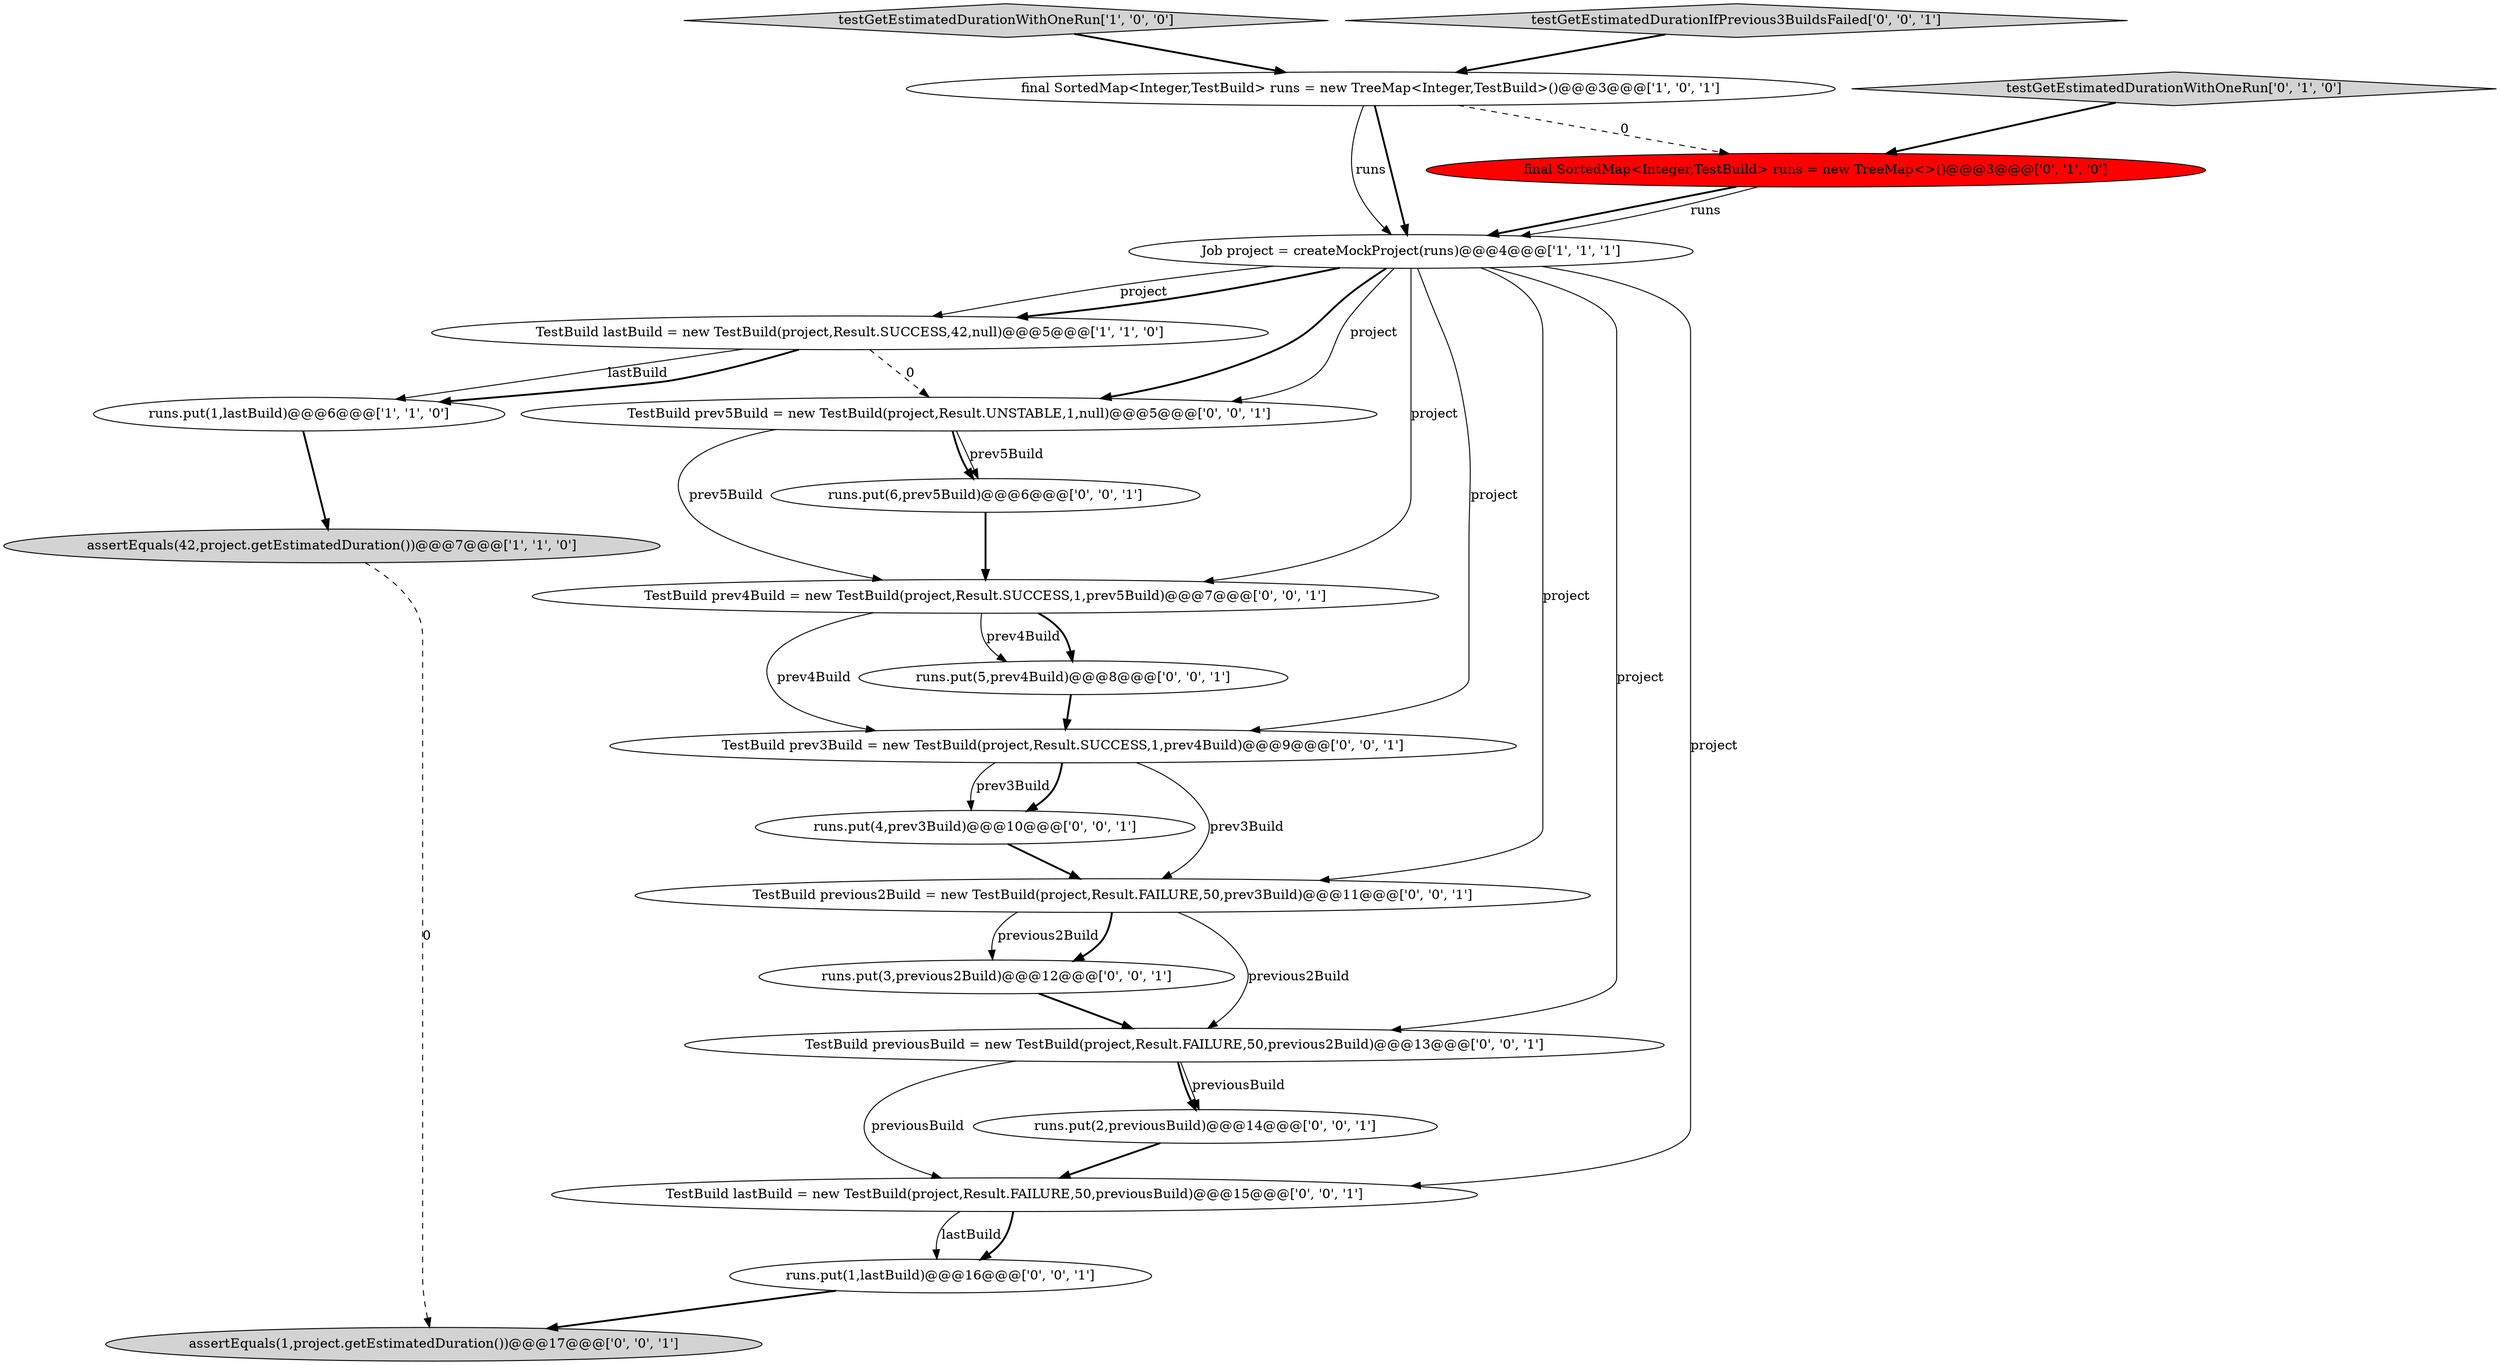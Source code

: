 digraph {
6 [style = filled, label = "final SortedMap<Integer,TestBuild> runs = new TreeMap<>()@@@3@@@['0', '1', '0']", fillcolor = red, shape = ellipse image = "AAA1AAABBB2BBB"];
19 [style = filled, label = "TestBuild previous2Build = new TestBuild(project,Result.FAILURE,50,prev3Build)@@@11@@@['0', '0', '1']", fillcolor = white, shape = ellipse image = "AAA0AAABBB3BBB"];
5 [style = filled, label = "TestBuild lastBuild = new TestBuild(project,Result.SUCCESS,42,null)@@@5@@@['1', '1', '0']", fillcolor = white, shape = ellipse image = "AAA0AAABBB1BBB"];
8 [style = filled, label = "TestBuild prev4Build = new TestBuild(project,Result.SUCCESS,1,prev5Build)@@@7@@@['0', '0', '1']", fillcolor = white, shape = ellipse image = "AAA0AAABBB3BBB"];
16 [style = filled, label = "TestBuild lastBuild = new TestBuild(project,Result.FAILURE,50,previousBuild)@@@15@@@['0', '0', '1']", fillcolor = white, shape = ellipse image = "AAA0AAABBB3BBB"];
17 [style = filled, label = "runs.put(3,previous2Build)@@@12@@@['0', '0', '1']", fillcolor = white, shape = ellipse image = "AAA0AAABBB3BBB"];
3 [style = filled, label = "assertEquals(42,project.getEstimatedDuration())@@@7@@@['1', '1', '0']", fillcolor = lightgray, shape = ellipse image = "AAA0AAABBB1BBB"];
10 [style = filled, label = "assertEquals(1,project.getEstimatedDuration())@@@17@@@['0', '0', '1']", fillcolor = lightgray, shape = ellipse image = "AAA0AAABBB3BBB"];
18 [style = filled, label = "runs.put(5,prev4Build)@@@8@@@['0', '0', '1']", fillcolor = white, shape = ellipse image = "AAA0AAABBB3BBB"];
7 [style = filled, label = "testGetEstimatedDurationWithOneRun['0', '1', '0']", fillcolor = lightgray, shape = diamond image = "AAA0AAABBB2BBB"];
21 [style = filled, label = "TestBuild previousBuild = new TestBuild(project,Result.FAILURE,50,previous2Build)@@@13@@@['0', '0', '1']", fillcolor = white, shape = ellipse image = "AAA0AAABBB3BBB"];
0 [style = filled, label = "testGetEstimatedDurationWithOneRun['1', '0', '0']", fillcolor = lightgray, shape = diamond image = "AAA0AAABBB1BBB"];
14 [style = filled, label = "TestBuild prev3Build = new TestBuild(project,Result.SUCCESS,1,prev4Build)@@@9@@@['0', '0', '1']", fillcolor = white, shape = ellipse image = "AAA0AAABBB3BBB"];
4 [style = filled, label = "runs.put(1,lastBuild)@@@6@@@['1', '1', '0']", fillcolor = white, shape = ellipse image = "AAA0AAABBB1BBB"];
1 [style = filled, label = "final SortedMap<Integer,TestBuild> runs = new TreeMap<Integer,TestBuild>()@@@3@@@['1', '0', '1']", fillcolor = white, shape = ellipse image = "AAA0AAABBB1BBB"];
13 [style = filled, label = "TestBuild prev5Build = new TestBuild(project,Result.UNSTABLE,1,null)@@@5@@@['0', '0', '1']", fillcolor = white, shape = ellipse image = "AAA0AAABBB3BBB"];
2 [style = filled, label = "Job project = createMockProject(runs)@@@4@@@['1', '1', '1']", fillcolor = white, shape = ellipse image = "AAA0AAABBB1BBB"];
12 [style = filled, label = "runs.put(1,lastBuild)@@@16@@@['0', '0', '1']", fillcolor = white, shape = ellipse image = "AAA0AAABBB3BBB"];
9 [style = filled, label = "runs.put(4,prev3Build)@@@10@@@['0', '0', '1']", fillcolor = white, shape = ellipse image = "AAA0AAABBB3BBB"];
11 [style = filled, label = "runs.put(6,prev5Build)@@@6@@@['0', '0', '1']", fillcolor = white, shape = ellipse image = "AAA0AAABBB3BBB"];
20 [style = filled, label = "runs.put(2,previousBuild)@@@14@@@['0', '0', '1']", fillcolor = white, shape = ellipse image = "AAA0AAABBB3BBB"];
15 [style = filled, label = "testGetEstimatedDurationIfPrevious3BuildsFailed['0', '0', '1']", fillcolor = lightgray, shape = diamond image = "AAA0AAABBB3BBB"];
5->13 [style = dashed, label="0"];
8->18 [style = solid, label="prev4Build"];
4->3 [style = bold, label=""];
2->5 [style = solid, label="project"];
2->5 [style = bold, label=""];
19->17 [style = solid, label="previous2Build"];
5->4 [style = solid, label="lastBuild"];
2->13 [style = solid, label="project"];
14->9 [style = solid, label="prev3Build"];
8->18 [style = bold, label=""];
2->14 [style = solid, label="project"];
21->20 [style = solid, label="previousBuild"];
19->17 [style = bold, label=""];
13->11 [style = bold, label=""];
14->19 [style = solid, label="prev3Build"];
2->16 [style = solid, label="project"];
2->13 [style = bold, label=""];
6->2 [style = bold, label=""];
16->12 [style = solid, label="lastBuild"];
1->2 [style = solid, label="runs"];
12->10 [style = bold, label=""];
21->20 [style = bold, label=""];
20->16 [style = bold, label=""];
13->8 [style = solid, label="prev5Build"];
1->6 [style = dashed, label="0"];
0->1 [style = bold, label=""];
5->4 [style = bold, label=""];
7->6 [style = bold, label=""];
13->11 [style = solid, label="prev5Build"];
2->21 [style = solid, label="project"];
9->19 [style = bold, label=""];
11->8 [style = bold, label=""];
14->9 [style = bold, label=""];
19->21 [style = solid, label="previous2Build"];
1->2 [style = bold, label=""];
2->19 [style = solid, label="project"];
3->10 [style = dashed, label="0"];
8->14 [style = solid, label="prev4Build"];
21->16 [style = solid, label="previousBuild"];
6->2 [style = solid, label="runs"];
17->21 [style = bold, label=""];
18->14 [style = bold, label=""];
16->12 [style = bold, label=""];
2->8 [style = solid, label="project"];
15->1 [style = bold, label=""];
}

